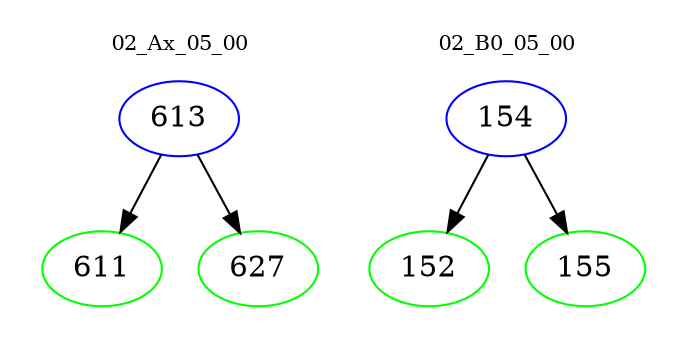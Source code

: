 digraph{
subgraph cluster_0 {
color = white
label = "02_Ax_05_00";
fontsize=10;
T0_613 [label="613", color="blue"]
T0_613 -> T0_611 [color="black"]
T0_611 [label="611", color="green"]
T0_613 -> T0_627 [color="black"]
T0_627 [label="627", color="green"]
}
subgraph cluster_1 {
color = white
label = "02_B0_05_00";
fontsize=10;
T1_154 [label="154", color="blue"]
T1_154 -> T1_152 [color="black"]
T1_152 [label="152", color="green"]
T1_154 -> T1_155 [color="black"]
T1_155 [label="155", color="green"]
}
}
